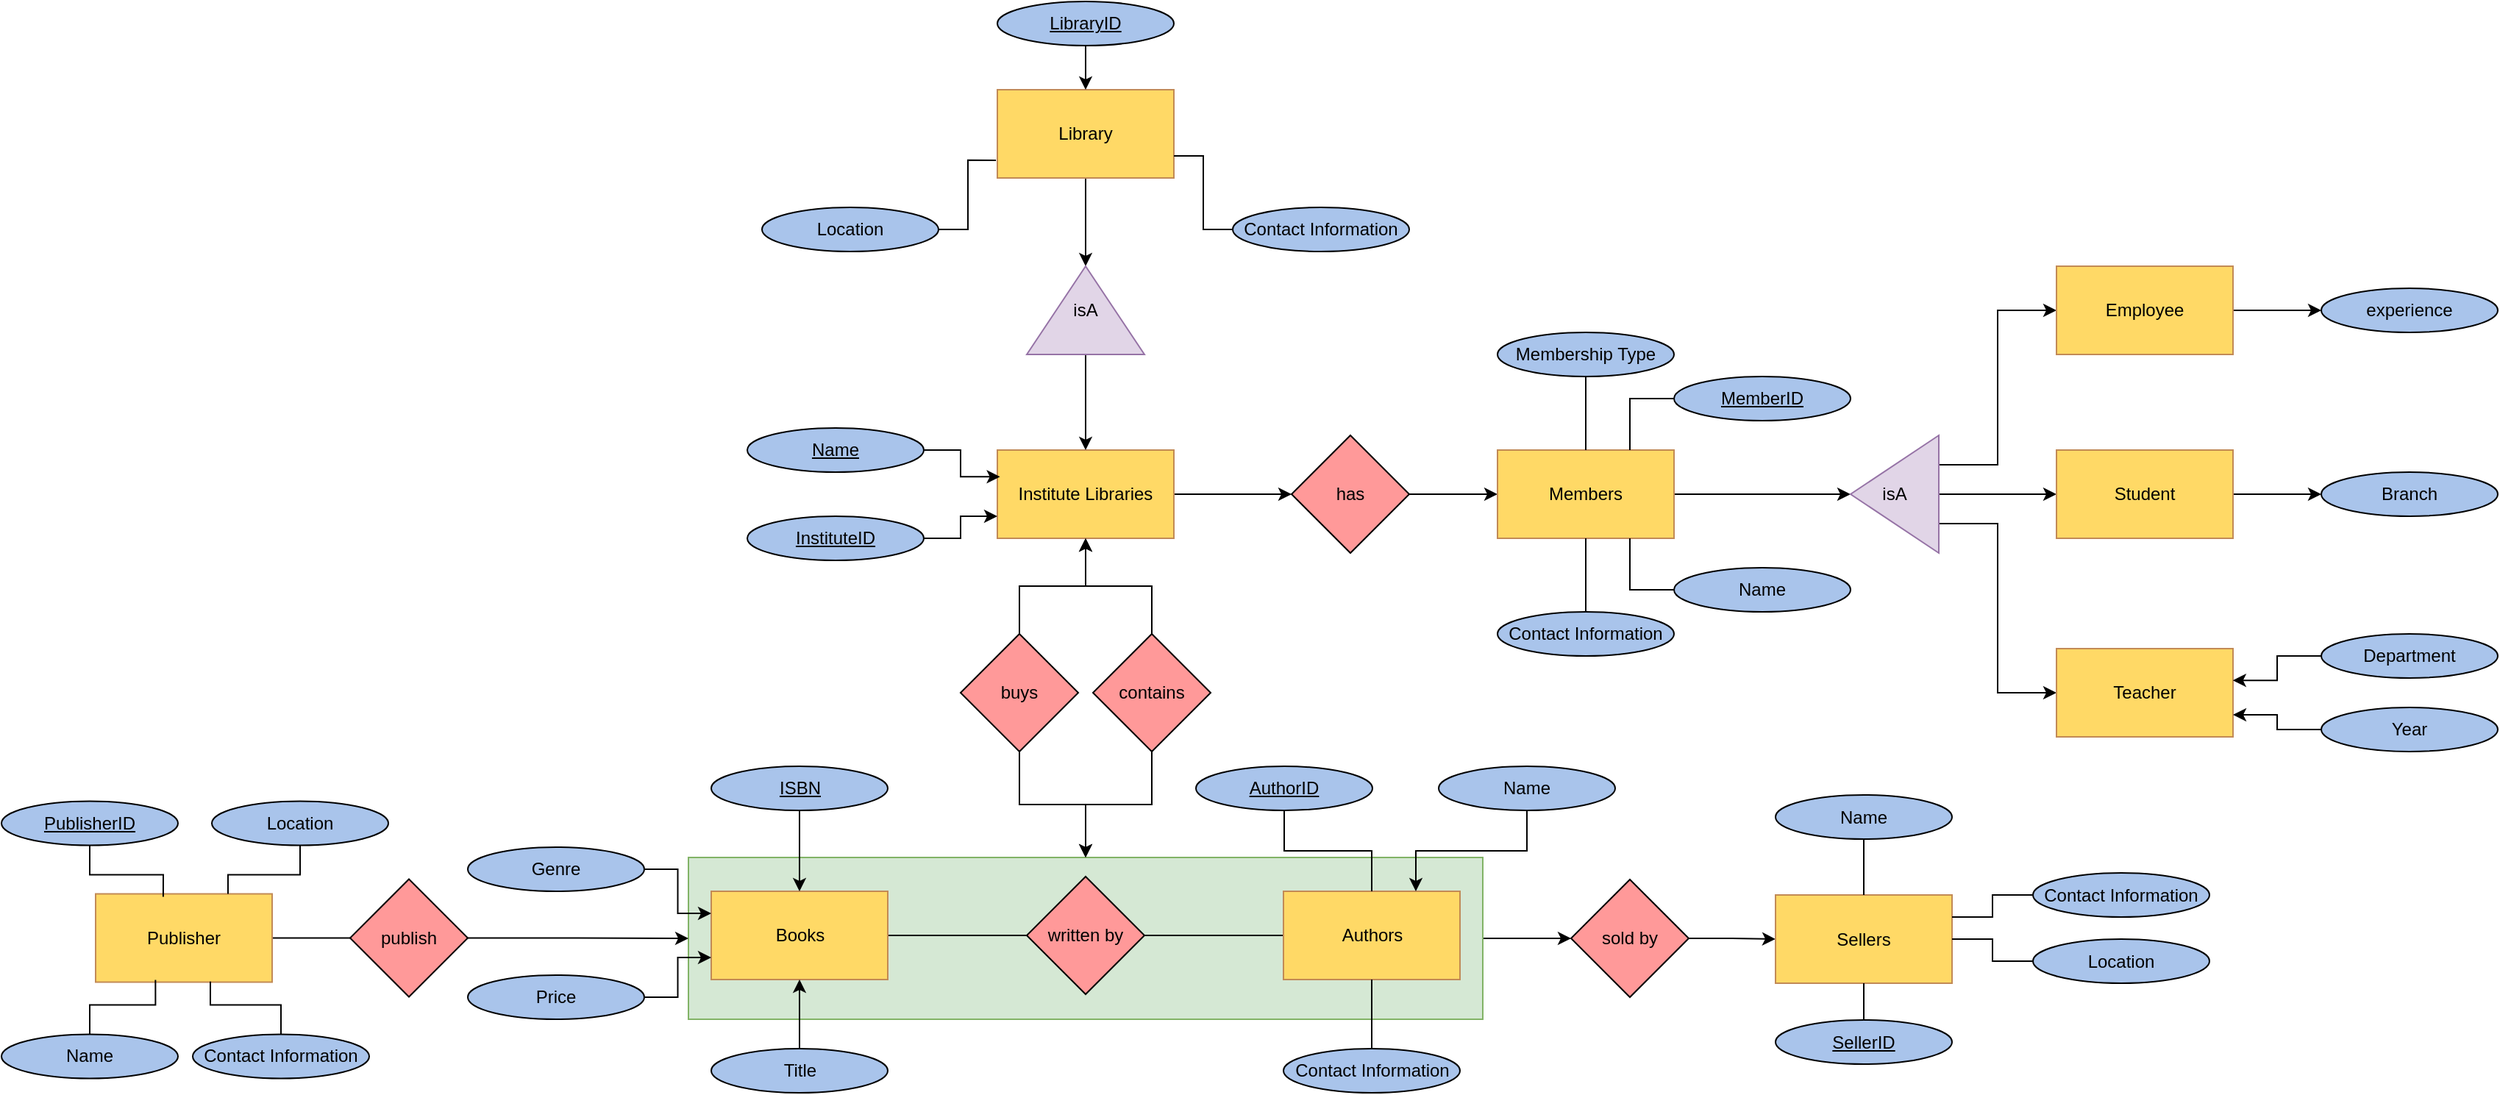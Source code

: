 <mxfile version="23.0.2" type="github">
  <diagram id="R2lEEEUBdFMjLlhIrx00" name="Page-1">
    <mxGraphModel dx="2852" dy="1570" grid="1" gridSize="10" guides="1" tooltips="1" connect="1" arrows="1" fold="1" page="1" pageScale="1" pageWidth="850" pageHeight="1100" math="0" shadow="0" extFonts="Permanent Marker^https://fonts.googleapis.com/css?family=Permanent+Marker">
      <root>
        <mxCell id="0" />
        <mxCell id="1" parent="0" />
        <mxCell id="DA_NVmpzHnv4fpVwtM0O-114" value="" style="edgeStyle=orthogonalEdgeStyle;rounded=0;orthogonalLoop=1;jettySize=auto;html=1;" parent="1" source="DA_NVmpzHnv4fpVwtM0O-58" target="DA_NVmpzHnv4fpVwtM0O-103" edge="1">
          <mxGeometry relative="1" as="geometry" />
        </mxCell>
        <mxCell id="DA_NVmpzHnv4fpVwtM0O-58" value="" style="rounded=0;whiteSpace=wrap;html=1;fillColor=#d5e8d4;strokeColor=#82b366;" parent="1" vertex="1">
          <mxGeometry x="870" y="1172" width="540" height="110" as="geometry" />
        </mxCell>
        <mxCell id="DA_NVmpzHnv4fpVwtM0O-29" value="" style="edgeStyle=orthogonalEdgeStyle;rounded=0;orthogonalLoop=1;jettySize=auto;html=1;" parent="1" source="DA_NVmpzHnv4fpVwtM0O-4" target="DA_NVmpzHnv4fpVwtM0O-28" edge="1">
          <mxGeometry relative="1" as="geometry" />
        </mxCell>
        <mxCell id="DA_NVmpzHnv4fpVwtM0O-4" value="Library" style="rounded=0;whiteSpace=wrap;html=1;fillColor=#FFD966;strokeColor=#C28A55;" parent="1" vertex="1">
          <mxGeometry x="1080" y="650" width="120" height="60" as="geometry" />
        </mxCell>
        <mxCell id="DA_NVmpzHnv4fpVwtM0O-98" value="" style="edgeStyle=orthogonalEdgeStyle;rounded=0;orthogonalLoop=1;jettySize=auto;html=1;" parent="1" source="DA_NVmpzHnv4fpVwtM0O-6" target="DA_NVmpzHnv4fpVwtM0O-4" edge="1">
          <mxGeometry relative="1" as="geometry" />
        </mxCell>
        <mxCell id="DA_NVmpzHnv4fpVwtM0O-6" value="&lt;u style=&quot;border-color: var(--border-color);&quot;&gt;LibraryID&lt;/u&gt;" style="ellipse;whiteSpace=wrap;html=1;fillColor=#A9C4EB;" parent="1" vertex="1">
          <mxGeometry x="1080" y="590" width="120" height="30" as="geometry" />
        </mxCell>
        <mxCell id="DA_NVmpzHnv4fpVwtM0O-8" style="edgeStyle=orthogonalEdgeStyle;rounded=0;orthogonalLoop=1;jettySize=auto;html=1;entryX=-0.008;entryY=0.799;entryDx=0;entryDy=0;fillColor=#A9C4EB;endArrow=none;entryPerimeter=0;" parent="1" source="DA_NVmpzHnv4fpVwtM0O-9" target="DA_NVmpzHnv4fpVwtM0O-4" edge="1">
          <mxGeometry relative="1" as="geometry" />
        </mxCell>
        <mxCell id="DA_NVmpzHnv4fpVwtM0O-9" value="Location" style="ellipse;whiteSpace=wrap;html=1;fillColor=#A9C4EB;" parent="1" vertex="1">
          <mxGeometry x="920" y="730" width="120" height="30" as="geometry" />
        </mxCell>
        <mxCell id="DA_NVmpzHnv4fpVwtM0O-10" style="edgeStyle=orthogonalEdgeStyle;rounded=0;orthogonalLoop=1;jettySize=auto;html=1;entryX=1;entryY=0.75;entryDx=0;entryDy=0;fillColor=#A9C4EB;endArrow=none;" parent="1" source="DA_NVmpzHnv4fpVwtM0O-11" target="DA_NVmpzHnv4fpVwtM0O-4" edge="1">
          <mxGeometry relative="1" as="geometry" />
        </mxCell>
        <mxCell id="DA_NVmpzHnv4fpVwtM0O-11" value="Contact Information" style="ellipse;whiteSpace=wrap;html=1;fillColor=#A9C4EB;" parent="1" vertex="1">
          <mxGeometry x="1240" y="730" width="120" height="30" as="geometry" />
        </mxCell>
        <mxCell id="DA_NVmpzHnv4fpVwtM0O-118" value="" style="edgeStyle=orthogonalEdgeStyle;rounded=0;orthogonalLoop=1;jettySize=auto;html=1;" parent="1" source="DA_NVmpzHnv4fpVwtM0O-16" target="DA_NVmpzHnv4fpVwtM0O-116" edge="1">
          <mxGeometry relative="1" as="geometry" />
        </mxCell>
        <mxCell id="DA_NVmpzHnv4fpVwtM0O-16" value="Institute Libraries" style="rounded=0;whiteSpace=wrap;html=1;fillColor=#FFD966;strokeColor=#C28A55;" parent="1" vertex="1">
          <mxGeometry x="1080" y="895" width="120" height="60" as="geometry" />
        </mxCell>
        <mxCell id="DA_NVmpzHnv4fpVwtM0O-100" value="" style="edgeStyle=orthogonalEdgeStyle;rounded=0;orthogonalLoop=1;jettySize=auto;html=1;" parent="1" source="DA_NVmpzHnv4fpVwtM0O-20" target="DA_NVmpzHnv4fpVwtM0O-16" edge="1">
          <mxGeometry relative="1" as="geometry">
            <Array as="points">
              <mxPoint x="1055" y="955" />
              <mxPoint x="1055" y="940" />
            </Array>
          </mxGeometry>
        </mxCell>
        <mxCell id="DA_NVmpzHnv4fpVwtM0O-20" value="&lt;u style=&quot;border-color: var(--border-color);&quot;&gt;InstituteID&lt;/u&gt;" style="ellipse;whiteSpace=wrap;html=1;fillColor=#A9C4EB;" parent="1" vertex="1">
          <mxGeometry x="910" y="940" width="120" height="30" as="geometry" />
        </mxCell>
        <mxCell id="DA_NVmpzHnv4fpVwtM0O-30" value="" style="edgeStyle=orthogonalEdgeStyle;rounded=0;orthogonalLoop=1;jettySize=auto;html=1;" parent="1" source="DA_NVmpzHnv4fpVwtM0O-28" target="DA_NVmpzHnv4fpVwtM0O-16" edge="1">
          <mxGeometry relative="1" as="geometry" />
        </mxCell>
        <mxCell id="DA_NVmpzHnv4fpVwtM0O-28" value="isA" style="triangle;whiteSpace=wrap;html=1;direction=north;fillColor=#e1d5e7;strokeColor=#9673a6;" parent="1" vertex="1">
          <mxGeometry x="1100" y="770" width="80" height="60" as="geometry" />
        </mxCell>
        <mxCell id="DA_NVmpzHnv4fpVwtM0O-32" value="" style="edgeStyle=orthogonalEdgeStyle;rounded=0;orthogonalLoop=1;jettySize=auto;html=1;fillColor=#A9C4EB;endArrow=none;" parent="1" source="DA_NVmpzHnv4fpVwtM0O-34" target="DA_NVmpzHnv4fpVwtM0O-44" edge="1">
          <mxGeometry relative="1" as="geometry" />
        </mxCell>
        <mxCell id="DA_NVmpzHnv4fpVwtM0O-34" value="Books" style="rounded=0;whiteSpace=wrap;html=1;fillColor=#FFD966;strokeColor=#C28A55;" parent="1" vertex="1">
          <mxGeometry x="885.5" y="1195" width="120" height="60" as="geometry" />
        </mxCell>
        <mxCell id="DA_NVmpzHnv4fpVwtM0O-78" style="edgeStyle=orthogonalEdgeStyle;rounded=0;orthogonalLoop=1;jettySize=auto;html=1;entryX=0;entryY=0.75;entryDx=0;entryDy=0;" parent="1" source="DA_NVmpzHnv4fpVwtM0O-36" target="DA_NVmpzHnv4fpVwtM0O-34" edge="1">
          <mxGeometry relative="1" as="geometry" />
        </mxCell>
        <mxCell id="DA_NVmpzHnv4fpVwtM0O-36" value="Price" style="ellipse;whiteSpace=wrap;html=1;fillColor=#A9C4EB;" parent="1" vertex="1">
          <mxGeometry x="720" y="1252" width="120" height="30" as="geometry" />
        </mxCell>
        <mxCell id="DA_NVmpzHnv4fpVwtM0O-77" style="edgeStyle=orthogonalEdgeStyle;rounded=0;orthogonalLoop=1;jettySize=auto;html=1;entryX=0;entryY=0.25;entryDx=0;entryDy=0;" parent="1" source="DA_NVmpzHnv4fpVwtM0O-38" target="DA_NVmpzHnv4fpVwtM0O-34" edge="1">
          <mxGeometry relative="1" as="geometry" />
        </mxCell>
        <mxCell id="DA_NVmpzHnv4fpVwtM0O-38" value="Genre" style="ellipse;whiteSpace=wrap;html=1;fillColor=#A9C4EB;" parent="1" vertex="1">
          <mxGeometry x="720" y="1165" width="120" height="30" as="geometry" />
        </mxCell>
        <mxCell id="DA_NVmpzHnv4fpVwtM0O-76" value="" style="edgeStyle=orthogonalEdgeStyle;rounded=0;orthogonalLoop=1;jettySize=auto;html=1;" parent="1" source="DA_NVmpzHnv4fpVwtM0O-40" target="DA_NVmpzHnv4fpVwtM0O-34" edge="1">
          <mxGeometry relative="1" as="geometry" />
        </mxCell>
        <mxCell id="DA_NVmpzHnv4fpVwtM0O-40" value="&lt;u&gt;ISBN&lt;/u&gt;" style="ellipse;whiteSpace=wrap;html=1;fillColor=#A9C4EB;" parent="1" vertex="1">
          <mxGeometry x="885.5" y="1110" width="120" height="30" as="geometry" />
        </mxCell>
        <mxCell id="DA_NVmpzHnv4fpVwtM0O-79" value="" style="edgeStyle=orthogonalEdgeStyle;rounded=0;orthogonalLoop=1;jettySize=auto;html=1;" parent="1" source="DA_NVmpzHnv4fpVwtM0O-41" target="DA_NVmpzHnv4fpVwtM0O-34" edge="1">
          <mxGeometry relative="1" as="geometry" />
        </mxCell>
        <mxCell id="DA_NVmpzHnv4fpVwtM0O-41" value="Title" style="ellipse;whiteSpace=wrap;html=1;fillColor=#A9C4EB;" parent="1" vertex="1">
          <mxGeometry x="885.5" y="1302" width="120" height="30" as="geometry" />
        </mxCell>
        <mxCell id="DA_NVmpzHnv4fpVwtM0O-43" value="" style="edgeStyle=orthogonalEdgeStyle;rounded=0;orthogonalLoop=1;jettySize=auto;html=1;fillColor=#A9C4EB;endArrow=none;" parent="1" source="DA_NVmpzHnv4fpVwtM0O-44" target="DA_NVmpzHnv4fpVwtM0O-45" edge="1">
          <mxGeometry relative="1" as="geometry" />
        </mxCell>
        <mxCell id="DA_NVmpzHnv4fpVwtM0O-44" value="written by" style="rhombus;whiteSpace=wrap;html=1;fillColor=#FF9999;" parent="1" vertex="1">
          <mxGeometry x="1100" y="1185" width="80" height="80" as="geometry" />
        </mxCell>
        <mxCell id="DA_NVmpzHnv4fpVwtM0O-45" value="Authors" style="rounded=0;whiteSpace=wrap;html=1;fillColor=#FFD966;strokeColor=#C28A55;" parent="1" vertex="1">
          <mxGeometry x="1274.5" y="1195" width="120" height="60" as="geometry" />
        </mxCell>
        <mxCell id="DA_NVmpzHnv4fpVwtM0O-46" style="edgeStyle=orthogonalEdgeStyle;rounded=0;orthogonalLoop=1;jettySize=auto;html=1;fillColor=#A9C4EB;endArrow=none;" parent="1" source="DA_NVmpzHnv4fpVwtM0O-47" target="DA_NVmpzHnv4fpVwtM0O-45" edge="1">
          <mxGeometry relative="1" as="geometry" />
        </mxCell>
        <mxCell id="DA_NVmpzHnv4fpVwtM0O-47" value="&lt;u&gt;AuthorID&lt;/u&gt;" style="ellipse;whiteSpace=wrap;html=1;fillColor=#A9C4EB;" parent="1" vertex="1">
          <mxGeometry x="1215" y="1110" width="120" height="30" as="geometry" />
        </mxCell>
        <mxCell id="DA_NVmpzHnv4fpVwtM0O-97" style="edgeStyle=orthogonalEdgeStyle;rounded=0;orthogonalLoop=1;jettySize=auto;html=1;entryX=0.75;entryY=0;entryDx=0;entryDy=0;" parent="1" source="DA_NVmpzHnv4fpVwtM0O-49" target="DA_NVmpzHnv4fpVwtM0O-45" edge="1">
          <mxGeometry relative="1" as="geometry" />
        </mxCell>
        <mxCell id="DA_NVmpzHnv4fpVwtM0O-49" value="Name" style="ellipse;whiteSpace=wrap;html=1;fillColor=#A9C4EB;" parent="1" vertex="1">
          <mxGeometry x="1380" y="1110" width="120" height="30" as="geometry" />
        </mxCell>
        <mxCell id="DA_NVmpzHnv4fpVwtM0O-50" style="edgeStyle=orthogonalEdgeStyle;rounded=0;orthogonalLoop=1;jettySize=auto;html=1;exitX=0.5;exitY=0;exitDx=0;exitDy=0;entryX=0.5;entryY=1;entryDx=0;entryDy=0;fillColor=#A9C4EB;endArrow=none;" parent="1" source="DA_NVmpzHnv4fpVwtM0O-51" target="DA_NVmpzHnv4fpVwtM0O-45" edge="1">
          <mxGeometry relative="1" as="geometry" />
        </mxCell>
        <mxCell id="DA_NVmpzHnv4fpVwtM0O-51" value="Contact Information" style="ellipse;whiteSpace=wrap;html=1;fillColor=#A9C4EB;" parent="1" vertex="1">
          <mxGeometry x="1274.5" y="1302" width="120" height="30" as="geometry" />
        </mxCell>
        <mxCell id="DA_NVmpzHnv4fpVwtM0O-72" style="edgeStyle=orthogonalEdgeStyle;rounded=0;orthogonalLoop=1;jettySize=auto;html=1;" parent="1" source="DA_NVmpzHnv4fpVwtM0O-67" target="DA_NVmpzHnv4fpVwtM0O-58" edge="1">
          <mxGeometry relative="1" as="geometry" />
        </mxCell>
        <mxCell id="DA_NVmpzHnv4fpVwtM0O-75" style="edgeStyle=orthogonalEdgeStyle;rounded=0;orthogonalLoop=1;jettySize=auto;html=1;entryX=0.5;entryY=1;entryDx=0;entryDy=0;" parent="1" source="DA_NVmpzHnv4fpVwtM0O-67" target="DA_NVmpzHnv4fpVwtM0O-16" edge="1">
          <mxGeometry relative="1" as="geometry" />
        </mxCell>
        <mxCell id="DA_NVmpzHnv4fpVwtM0O-67" value="contains" style="rhombus;whiteSpace=wrap;html=1;fillColor=#FF9999;" parent="1" vertex="1">
          <mxGeometry x="1145" y="1020" width="80" height="80" as="geometry" />
        </mxCell>
        <mxCell id="DA_NVmpzHnv4fpVwtM0O-69" style="edgeStyle=orthogonalEdgeStyle;rounded=0;orthogonalLoop=1;jettySize=auto;html=1;" parent="1" source="DA_NVmpzHnv4fpVwtM0O-68" target="DA_NVmpzHnv4fpVwtM0O-58" edge="1">
          <mxGeometry relative="1" as="geometry" />
        </mxCell>
        <mxCell id="DA_NVmpzHnv4fpVwtM0O-68" value="buys" style="rhombus;whiteSpace=wrap;html=1;fillColor=#FF9999;" parent="1" vertex="1">
          <mxGeometry x="1055" y="1020" width="80" height="80" as="geometry" />
        </mxCell>
        <mxCell id="DA_NVmpzHnv4fpVwtM0O-73" style="edgeStyle=orthogonalEdgeStyle;rounded=0;orthogonalLoop=1;jettySize=auto;html=1;" parent="1" source="DA_NVmpzHnv4fpVwtM0O-68" target="DA_NVmpzHnv4fpVwtM0O-16" edge="1">
          <mxGeometry relative="1" as="geometry" />
        </mxCell>
        <mxCell id="DA_NVmpzHnv4fpVwtM0O-80" value="publish" style="rhombus;whiteSpace=wrap;html=1;fillColor=#FF9999;" parent="1" vertex="1">
          <mxGeometry x="640" y="1186.75" width="80" height="80" as="geometry" />
        </mxCell>
        <mxCell id="DA_NVmpzHnv4fpVwtM0O-81" value="" style="edgeStyle=orthogonalEdgeStyle;rounded=0;orthogonalLoop=1;jettySize=auto;html=1;fillColor=#A9C4EB;endArrow=none;" parent="1" source="DA_NVmpzHnv4fpVwtM0O-82" target="DA_NVmpzHnv4fpVwtM0O-80" edge="1">
          <mxGeometry relative="1" as="geometry" />
        </mxCell>
        <mxCell id="DA_NVmpzHnv4fpVwtM0O-82" value="Publisher" style="rounded=0;whiteSpace=wrap;html=1;fillColor=#FFD966;strokeColor=#C28A55;" parent="1" vertex="1">
          <mxGeometry x="467" y="1196.75" width="120" height="60" as="geometry" />
        </mxCell>
        <mxCell id="DA_NVmpzHnv4fpVwtM0O-83" value="Contact Information" style="ellipse;whiteSpace=wrap;html=1;fillColor=#A9C4EB;" parent="1" vertex="1">
          <mxGeometry x="533" y="1292.25" width="120" height="30" as="geometry" />
        </mxCell>
        <mxCell id="DA_NVmpzHnv4fpVwtM0O-84" style="edgeStyle=orthogonalEdgeStyle;rounded=0;orthogonalLoop=1;jettySize=auto;html=1;entryX=0.75;entryY=0;entryDx=0;entryDy=0;fillColor=#A9C4EB;endArrow=none;" parent="1" source="DA_NVmpzHnv4fpVwtM0O-85" target="DA_NVmpzHnv4fpVwtM0O-82" edge="1">
          <mxGeometry relative="1" as="geometry" />
        </mxCell>
        <mxCell id="DA_NVmpzHnv4fpVwtM0O-85" value="Location" style="ellipse;whiteSpace=wrap;html=1;fillColor=#A9C4EB;" parent="1" vertex="1">
          <mxGeometry x="546" y="1133.75" width="120" height="30" as="geometry" />
        </mxCell>
        <mxCell id="DA_NVmpzHnv4fpVwtM0O-86" value="&lt;u&gt;PublisherID&lt;/u&gt;" style="ellipse;whiteSpace=wrap;html=1;fillColor=#A9C4EB;" parent="1" vertex="1">
          <mxGeometry x="403" y="1133.75" width="120" height="30" as="geometry" />
        </mxCell>
        <mxCell id="DA_NVmpzHnv4fpVwtM0O-87" value="Name" style="ellipse;whiteSpace=wrap;html=1;fillColor=#A9C4EB;" parent="1" vertex="1">
          <mxGeometry x="403" y="1292.25" width="120" height="30" as="geometry" />
        </mxCell>
        <mxCell id="DA_NVmpzHnv4fpVwtM0O-88" style="edgeStyle=orthogonalEdgeStyle;rounded=0;orthogonalLoop=1;jettySize=auto;html=1;entryX=0.339;entryY=0.974;entryDx=0;entryDy=0;entryPerimeter=0;fillColor=#A9C4EB;endArrow=none;" parent="1" source="DA_NVmpzHnv4fpVwtM0O-87" target="DA_NVmpzHnv4fpVwtM0O-82" edge="1">
          <mxGeometry relative="1" as="geometry" />
        </mxCell>
        <mxCell id="DA_NVmpzHnv4fpVwtM0O-89" style="edgeStyle=orthogonalEdgeStyle;rounded=0;orthogonalLoop=1;jettySize=auto;html=1;entryX=0.383;entryY=0.033;entryDx=0;entryDy=0;entryPerimeter=0;fillColor=#A9C4EB;endArrow=none;" parent="1" source="DA_NVmpzHnv4fpVwtM0O-86" target="DA_NVmpzHnv4fpVwtM0O-82" edge="1">
          <mxGeometry relative="1" as="geometry" />
        </mxCell>
        <mxCell id="DA_NVmpzHnv4fpVwtM0O-90" style="edgeStyle=orthogonalEdgeStyle;rounded=0;orthogonalLoop=1;jettySize=auto;html=1;entryX=0.65;entryY=0.993;entryDx=0;entryDy=0;entryPerimeter=0;fillColor=#A9C4EB;endArrow=none;" parent="1" source="DA_NVmpzHnv4fpVwtM0O-83" target="DA_NVmpzHnv4fpVwtM0O-82" edge="1">
          <mxGeometry relative="1" as="geometry" />
        </mxCell>
        <mxCell id="DA_NVmpzHnv4fpVwtM0O-95" style="edgeStyle=orthogonalEdgeStyle;rounded=0;orthogonalLoop=1;jettySize=auto;html=1;entryX=0;entryY=0.5;entryDx=0;entryDy=0;" parent="1" source="DA_NVmpzHnv4fpVwtM0O-80" target="DA_NVmpzHnv4fpVwtM0O-58" edge="1">
          <mxGeometry relative="1" as="geometry" />
        </mxCell>
        <mxCell id="DA_NVmpzHnv4fpVwtM0O-99" value="&lt;u style=&quot;border-color: var(--border-color);&quot;&gt;Name&lt;/u&gt;" style="ellipse;whiteSpace=wrap;html=1;fillColor=#A9C4EB;" parent="1" vertex="1">
          <mxGeometry x="910" y="880" width="120" height="30" as="geometry" />
        </mxCell>
        <mxCell id="DA_NVmpzHnv4fpVwtM0O-115" value="" style="edgeStyle=orthogonalEdgeStyle;rounded=0;orthogonalLoop=1;jettySize=auto;html=1;" parent="1" source="DA_NVmpzHnv4fpVwtM0O-103" target="DA_NVmpzHnv4fpVwtM0O-104" edge="1">
          <mxGeometry relative="1" as="geometry" />
        </mxCell>
        <mxCell id="DA_NVmpzHnv4fpVwtM0O-103" value="sold by" style="rhombus;whiteSpace=wrap;html=1;fillColor=#FF9999;" parent="1" vertex="1">
          <mxGeometry x="1470" y="1187" width="80" height="80" as="geometry" />
        </mxCell>
        <mxCell id="DA_NVmpzHnv4fpVwtM0O-104" value="Sellers" style="rounded=0;whiteSpace=wrap;html=1;fillColor=#FFD966;strokeColor=#C28A55;" parent="1" vertex="1">
          <mxGeometry x="1609" y="1197.5" width="120" height="60" as="geometry" />
        </mxCell>
        <mxCell id="DA_NVmpzHnv4fpVwtM0O-105" style="edgeStyle=orthogonalEdgeStyle;rounded=0;orthogonalLoop=1;jettySize=auto;html=1;fillColor=#A9C4EB;endArrow=none;" parent="1" source="DA_NVmpzHnv4fpVwtM0O-106" target="DA_NVmpzHnv4fpVwtM0O-104" edge="1">
          <mxGeometry relative="1" as="geometry" />
        </mxCell>
        <mxCell id="DA_NVmpzHnv4fpVwtM0O-106" value="Name" style="ellipse;whiteSpace=wrap;html=1;fillColor=#A9C4EB;" parent="1" vertex="1">
          <mxGeometry x="1609" y="1129.5" width="120" height="30" as="geometry" />
        </mxCell>
        <mxCell id="DA_NVmpzHnv4fpVwtM0O-107" style="edgeStyle=orthogonalEdgeStyle;rounded=0;orthogonalLoop=1;jettySize=auto;html=1;entryX=1;entryY=0.5;entryDx=0;entryDy=0;fillColor=#A9C4EB;endArrow=none;" parent="1" source="DA_NVmpzHnv4fpVwtM0O-108" target="DA_NVmpzHnv4fpVwtM0O-104" edge="1">
          <mxGeometry relative="1" as="geometry" />
        </mxCell>
        <mxCell id="DA_NVmpzHnv4fpVwtM0O-108" value="Location" style="ellipse;whiteSpace=wrap;html=1;fillColor=#A9C4EB;" parent="1" vertex="1">
          <mxGeometry x="1784" y="1227.5" width="120" height="30" as="geometry" />
        </mxCell>
        <mxCell id="DA_NVmpzHnv4fpVwtM0O-109" style="edgeStyle=orthogonalEdgeStyle;rounded=0;orthogonalLoop=1;jettySize=auto;html=1;entryX=1;entryY=0.25;entryDx=0;entryDy=0;fillColor=#A9C4EB;endArrow=none;" parent="1" source="DA_NVmpzHnv4fpVwtM0O-110" target="DA_NVmpzHnv4fpVwtM0O-104" edge="1">
          <mxGeometry relative="1" as="geometry" />
        </mxCell>
        <mxCell id="DA_NVmpzHnv4fpVwtM0O-110" value="Contact Information" style="ellipse;whiteSpace=wrap;html=1;fillColor=#A9C4EB;" parent="1" vertex="1">
          <mxGeometry x="1784" y="1182.5" width="120" height="30" as="geometry" />
        </mxCell>
        <mxCell id="DA_NVmpzHnv4fpVwtM0O-111" style="edgeStyle=orthogonalEdgeStyle;rounded=0;orthogonalLoop=1;jettySize=auto;html=1;entryX=0.5;entryY=1;entryDx=0;entryDy=0;fillColor=#A9C4EB;endArrow=none;" parent="1" source="DA_NVmpzHnv4fpVwtM0O-112" target="DA_NVmpzHnv4fpVwtM0O-104" edge="1">
          <mxGeometry relative="1" as="geometry" />
        </mxCell>
        <mxCell id="DA_NVmpzHnv4fpVwtM0O-112" value="&lt;u&gt;SellerID&lt;/u&gt;" style="ellipse;whiteSpace=wrap;html=1;fillColor=#A9C4EB;" parent="1" vertex="1">
          <mxGeometry x="1609" y="1282.5" width="120" height="30" as="geometry" />
        </mxCell>
        <mxCell id="DA_NVmpzHnv4fpVwtM0O-128" value="" style="edgeStyle=orthogonalEdgeStyle;rounded=0;orthogonalLoop=1;jettySize=auto;html=1;" parent="1" source="DA_NVmpzHnv4fpVwtM0O-116" target="DA_NVmpzHnv4fpVwtM0O-119" edge="1">
          <mxGeometry relative="1" as="geometry" />
        </mxCell>
        <mxCell id="DA_NVmpzHnv4fpVwtM0O-116" value="has" style="rhombus;whiteSpace=wrap;html=1;fillColor=#FF9999;" parent="1" vertex="1">
          <mxGeometry x="1280" y="885" width="80" height="80" as="geometry" />
        </mxCell>
        <mxCell id="DA_NVmpzHnv4fpVwtM0O-117" style="edgeStyle=orthogonalEdgeStyle;rounded=0;orthogonalLoop=1;jettySize=auto;html=1;entryX=0.015;entryY=0.302;entryDx=0;entryDy=0;entryPerimeter=0;" parent="1" source="DA_NVmpzHnv4fpVwtM0O-99" target="DA_NVmpzHnv4fpVwtM0O-16" edge="1">
          <mxGeometry relative="1" as="geometry" />
        </mxCell>
        <mxCell id="DA_NVmpzHnv4fpVwtM0O-131" style="edgeStyle=orthogonalEdgeStyle;rounded=0;orthogonalLoop=1;jettySize=auto;html=1;" parent="1" source="DA_NVmpzHnv4fpVwtM0O-119" target="DA_NVmpzHnv4fpVwtM0O-129" edge="1">
          <mxGeometry relative="1" as="geometry" />
        </mxCell>
        <mxCell id="DA_NVmpzHnv4fpVwtM0O-119" value="Members" style="rounded=0;whiteSpace=wrap;html=1;fillColor=#FFD966;strokeColor=#C28A55;" parent="1" vertex="1">
          <mxGeometry x="1420" y="895" width="120" height="60" as="geometry" />
        </mxCell>
        <mxCell id="DA_NVmpzHnv4fpVwtM0O-120" style="edgeStyle=orthogonalEdgeStyle;rounded=0;orthogonalLoop=1;jettySize=auto;html=1;exitX=0;exitY=0.5;exitDx=0;exitDy=0;entryX=0.75;entryY=0;entryDx=0;entryDy=0;fillColor=#A9C4EB;endArrow=none;" parent="1" source="DA_NVmpzHnv4fpVwtM0O-121" target="DA_NVmpzHnv4fpVwtM0O-119" edge="1">
          <mxGeometry relative="1" as="geometry" />
        </mxCell>
        <mxCell id="DA_NVmpzHnv4fpVwtM0O-121" value="&lt;u&gt;MemberID&lt;/u&gt;" style="ellipse;whiteSpace=wrap;html=1;fillColor=#A9C4EB;" parent="1" vertex="1">
          <mxGeometry x="1540" y="845" width="120" height="30" as="geometry" />
        </mxCell>
        <mxCell id="DA_NVmpzHnv4fpVwtM0O-122" style="edgeStyle=orthogonalEdgeStyle;rounded=0;orthogonalLoop=1;jettySize=auto;html=1;entryX=0.75;entryY=1;entryDx=0;entryDy=0;fillColor=#A9C4EB;endArrow=none;" parent="1" source="DA_NVmpzHnv4fpVwtM0O-123" target="DA_NVmpzHnv4fpVwtM0O-119" edge="1">
          <mxGeometry relative="1" as="geometry">
            <Array as="points">
              <mxPoint x="1510" y="990" />
            </Array>
          </mxGeometry>
        </mxCell>
        <mxCell id="DA_NVmpzHnv4fpVwtM0O-123" value="Name" style="ellipse;whiteSpace=wrap;html=1;fillColor=#A9C4EB;" parent="1" vertex="1">
          <mxGeometry x="1540" y="975" width="120" height="30" as="geometry" />
        </mxCell>
        <mxCell id="DA_NVmpzHnv4fpVwtM0O-124" value="" style="edgeStyle=orthogonalEdgeStyle;rounded=0;orthogonalLoop=1;jettySize=auto;html=1;fillColor=#A9C4EB;endArrow=none;" parent="1" source="DA_NVmpzHnv4fpVwtM0O-125" target="DA_NVmpzHnv4fpVwtM0O-119" edge="1">
          <mxGeometry relative="1" as="geometry" />
        </mxCell>
        <mxCell id="DA_NVmpzHnv4fpVwtM0O-125" value="Membership Type" style="ellipse;whiteSpace=wrap;html=1;fillColor=#A9C4EB;" parent="1" vertex="1">
          <mxGeometry x="1420" y="815" width="120" height="30" as="geometry" />
        </mxCell>
        <mxCell id="DA_NVmpzHnv4fpVwtM0O-126" value="" style="edgeStyle=orthogonalEdgeStyle;rounded=0;orthogonalLoop=1;jettySize=auto;html=1;fillColor=#A9C4EB;endArrow=none;" parent="1" source="DA_NVmpzHnv4fpVwtM0O-127" target="DA_NVmpzHnv4fpVwtM0O-119" edge="1">
          <mxGeometry relative="1" as="geometry" />
        </mxCell>
        <mxCell id="DA_NVmpzHnv4fpVwtM0O-127" value="Contact Information" style="ellipse;whiteSpace=wrap;html=1;fillColor=#A9C4EB;" parent="1" vertex="1">
          <mxGeometry x="1420" y="1005" width="120" height="30" as="geometry" />
        </mxCell>
        <mxCell id="DA_NVmpzHnv4fpVwtM0O-137" style="edgeStyle=orthogonalEdgeStyle;rounded=0;orthogonalLoop=1;jettySize=auto;html=1;entryX=0;entryY=0.5;entryDx=0;entryDy=0;" parent="1" source="DA_NVmpzHnv4fpVwtM0O-129" target="DA_NVmpzHnv4fpVwtM0O-134" edge="1">
          <mxGeometry relative="1" as="geometry" />
        </mxCell>
        <mxCell id="DA_NVmpzHnv4fpVwtM0O-138" style="edgeStyle=orthogonalEdgeStyle;rounded=0;orthogonalLoop=1;jettySize=auto;html=1;exitX=0;exitY=0.75;exitDx=0;exitDy=0;entryX=0;entryY=0.5;entryDx=0;entryDy=0;" parent="1" source="DA_NVmpzHnv4fpVwtM0O-129" target="DA_NVmpzHnv4fpVwtM0O-132" edge="1">
          <mxGeometry relative="1" as="geometry" />
        </mxCell>
        <mxCell id="DA_NVmpzHnv4fpVwtM0O-139" style="edgeStyle=orthogonalEdgeStyle;rounded=0;orthogonalLoop=1;jettySize=auto;html=1;exitX=0;exitY=0.25;exitDx=0;exitDy=0;entryX=0;entryY=0.5;entryDx=0;entryDy=0;" parent="1" source="DA_NVmpzHnv4fpVwtM0O-129" target="DA_NVmpzHnv4fpVwtM0O-135" edge="1">
          <mxGeometry relative="1" as="geometry" />
        </mxCell>
        <mxCell id="DA_NVmpzHnv4fpVwtM0O-129" value="isA" style="triangle;whiteSpace=wrap;html=1;direction=west;fillColor=#e1d5e7;strokeColor=#9673a6;" parent="1" vertex="1">
          <mxGeometry x="1660" y="885" width="60" height="80" as="geometry" />
        </mxCell>
        <mxCell id="DA_NVmpzHnv4fpVwtM0O-143" value="" style="edgeStyle=orthogonalEdgeStyle;rounded=0;orthogonalLoop=1;jettySize=auto;html=1;" parent="1" source="DA_NVmpzHnv4fpVwtM0O-132" target="DA_NVmpzHnv4fpVwtM0O-140" edge="1">
          <mxGeometry relative="1" as="geometry" />
        </mxCell>
        <mxCell id="DA_NVmpzHnv4fpVwtM0O-132" value="Employee" style="rounded=0;whiteSpace=wrap;html=1;fillColor=#FFD966;strokeColor=#C28A55;" parent="1" vertex="1">
          <mxGeometry x="1800" y="770" width="120" height="60" as="geometry" />
        </mxCell>
        <mxCell id="DA_NVmpzHnv4fpVwtM0O-147" value="" style="edgeStyle=orthogonalEdgeStyle;rounded=0;orthogonalLoop=1;jettySize=auto;html=1;" parent="1" source="DA_NVmpzHnv4fpVwtM0O-134" target="DA_NVmpzHnv4fpVwtM0O-142" edge="1">
          <mxGeometry relative="1" as="geometry" />
        </mxCell>
        <mxCell id="DA_NVmpzHnv4fpVwtM0O-134" value="Student" style="rounded=0;whiteSpace=wrap;html=1;fillColor=#FFD966;strokeColor=#C28A55;" parent="1" vertex="1">
          <mxGeometry x="1800" y="895" width="120" height="60" as="geometry" />
        </mxCell>
        <mxCell id="DA_NVmpzHnv4fpVwtM0O-135" value="Teacher" style="rounded=0;whiteSpace=wrap;html=1;fillColor=#FFD966;strokeColor=#C28A55;" parent="1" vertex="1">
          <mxGeometry x="1800" y="1030" width="120" height="60" as="geometry" />
        </mxCell>
        <mxCell id="DA_NVmpzHnv4fpVwtM0O-140" value="experience" style="ellipse;whiteSpace=wrap;html=1;fillColor=#A9C4EB;" parent="1" vertex="1">
          <mxGeometry x="1980" y="785" width="120" height="30" as="geometry" />
        </mxCell>
        <mxCell id="DA_NVmpzHnv4fpVwtM0O-146" style="edgeStyle=orthogonalEdgeStyle;rounded=0;orthogonalLoop=1;jettySize=auto;html=1;entryX=1;entryY=0.75;entryDx=0;entryDy=0;" parent="1" source="DA_NVmpzHnv4fpVwtM0O-141" target="DA_NVmpzHnv4fpVwtM0O-135" edge="1">
          <mxGeometry relative="1" as="geometry" />
        </mxCell>
        <mxCell id="DA_NVmpzHnv4fpVwtM0O-141" value="Year" style="ellipse;whiteSpace=wrap;html=1;fillColor=#A9C4EB;" parent="1" vertex="1">
          <mxGeometry x="1980" y="1070" width="120" height="30" as="geometry" />
        </mxCell>
        <mxCell id="DA_NVmpzHnv4fpVwtM0O-142" value="Branch" style="ellipse;whiteSpace=wrap;html=1;fillColor=#A9C4EB;" parent="1" vertex="1">
          <mxGeometry x="1980" y="910" width="120" height="30" as="geometry" />
        </mxCell>
        <mxCell id="DA_NVmpzHnv4fpVwtM0O-144" value="Department" style="ellipse;whiteSpace=wrap;html=1;fillColor=#A9C4EB;" parent="1" vertex="1">
          <mxGeometry x="1980" y="1020" width="120" height="30" as="geometry" />
        </mxCell>
        <mxCell id="DA_NVmpzHnv4fpVwtM0O-145" style="edgeStyle=orthogonalEdgeStyle;rounded=0;orthogonalLoop=1;jettySize=auto;html=1;entryX=0.999;entryY=0.36;entryDx=0;entryDy=0;entryPerimeter=0;" parent="1" source="DA_NVmpzHnv4fpVwtM0O-144" target="DA_NVmpzHnv4fpVwtM0O-135" edge="1">
          <mxGeometry relative="1" as="geometry" />
        </mxCell>
      </root>
    </mxGraphModel>
  </diagram>
</mxfile>
